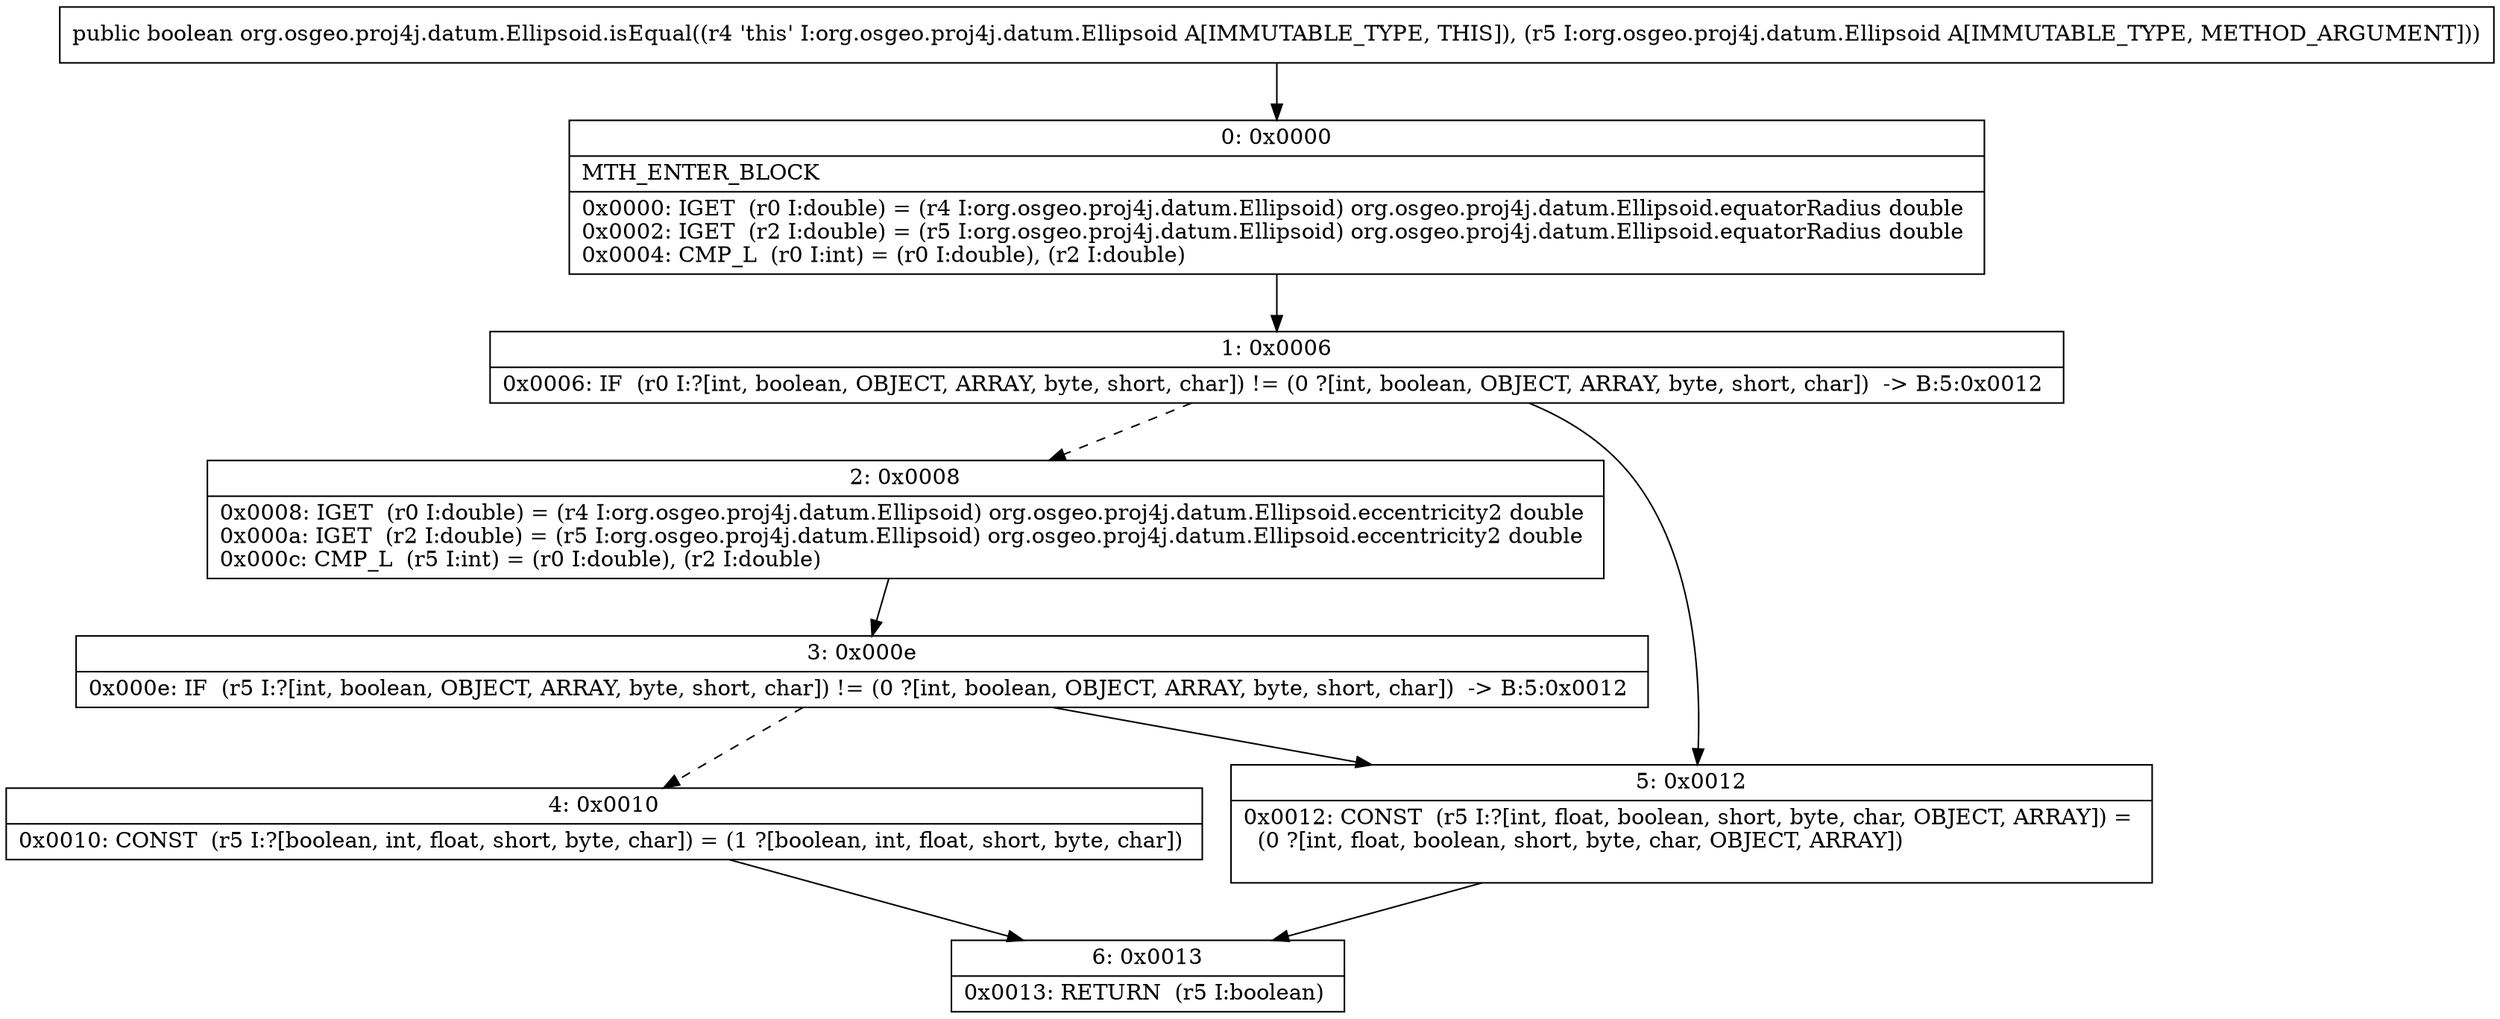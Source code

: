digraph "CFG fororg.osgeo.proj4j.datum.Ellipsoid.isEqual(Lorg\/osgeo\/proj4j\/datum\/Ellipsoid;)Z" {
Node_0 [shape=record,label="{0\:\ 0x0000|MTH_ENTER_BLOCK\l|0x0000: IGET  (r0 I:double) = (r4 I:org.osgeo.proj4j.datum.Ellipsoid) org.osgeo.proj4j.datum.Ellipsoid.equatorRadius double \l0x0002: IGET  (r2 I:double) = (r5 I:org.osgeo.proj4j.datum.Ellipsoid) org.osgeo.proj4j.datum.Ellipsoid.equatorRadius double \l0x0004: CMP_L  (r0 I:int) = (r0 I:double), (r2 I:double) \l}"];
Node_1 [shape=record,label="{1\:\ 0x0006|0x0006: IF  (r0 I:?[int, boolean, OBJECT, ARRAY, byte, short, char]) != (0 ?[int, boolean, OBJECT, ARRAY, byte, short, char])  \-\> B:5:0x0012 \l}"];
Node_2 [shape=record,label="{2\:\ 0x0008|0x0008: IGET  (r0 I:double) = (r4 I:org.osgeo.proj4j.datum.Ellipsoid) org.osgeo.proj4j.datum.Ellipsoid.eccentricity2 double \l0x000a: IGET  (r2 I:double) = (r5 I:org.osgeo.proj4j.datum.Ellipsoid) org.osgeo.proj4j.datum.Ellipsoid.eccentricity2 double \l0x000c: CMP_L  (r5 I:int) = (r0 I:double), (r2 I:double) \l}"];
Node_3 [shape=record,label="{3\:\ 0x000e|0x000e: IF  (r5 I:?[int, boolean, OBJECT, ARRAY, byte, short, char]) != (0 ?[int, boolean, OBJECT, ARRAY, byte, short, char])  \-\> B:5:0x0012 \l}"];
Node_4 [shape=record,label="{4\:\ 0x0010|0x0010: CONST  (r5 I:?[boolean, int, float, short, byte, char]) = (1 ?[boolean, int, float, short, byte, char]) \l}"];
Node_5 [shape=record,label="{5\:\ 0x0012|0x0012: CONST  (r5 I:?[int, float, boolean, short, byte, char, OBJECT, ARRAY]) = \l  (0 ?[int, float, boolean, short, byte, char, OBJECT, ARRAY])\l \l}"];
Node_6 [shape=record,label="{6\:\ 0x0013|0x0013: RETURN  (r5 I:boolean) \l}"];
MethodNode[shape=record,label="{public boolean org.osgeo.proj4j.datum.Ellipsoid.isEqual((r4 'this' I:org.osgeo.proj4j.datum.Ellipsoid A[IMMUTABLE_TYPE, THIS]), (r5 I:org.osgeo.proj4j.datum.Ellipsoid A[IMMUTABLE_TYPE, METHOD_ARGUMENT])) }"];
MethodNode -> Node_0;
Node_0 -> Node_1;
Node_1 -> Node_2[style=dashed];
Node_1 -> Node_5;
Node_2 -> Node_3;
Node_3 -> Node_4[style=dashed];
Node_3 -> Node_5;
Node_4 -> Node_6;
Node_5 -> Node_6;
}

